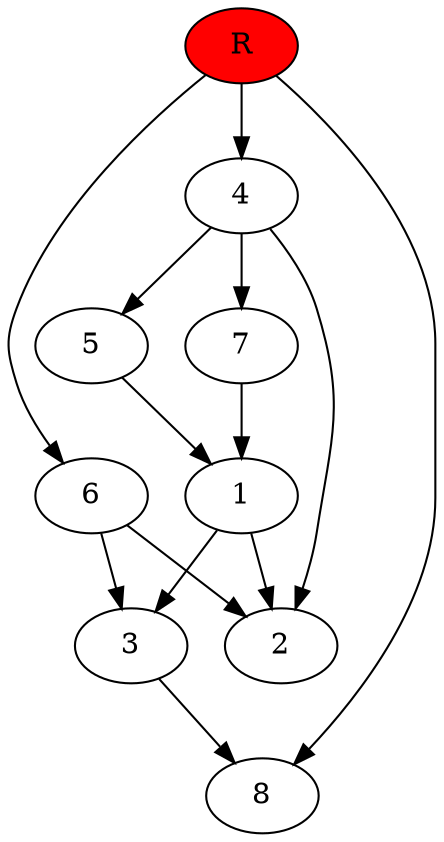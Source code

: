 digraph prb16983 {
	1
	2
	3
	4
	5
	6
	7
	8
	R [fillcolor="#ff0000" style=filled]
	1 -> 2
	1 -> 3
	3 -> 8
	4 -> 2
	4 -> 5
	4 -> 7
	5 -> 1
	6 -> 2
	6 -> 3
	7 -> 1
	R -> 4
	R -> 6
	R -> 8
}
